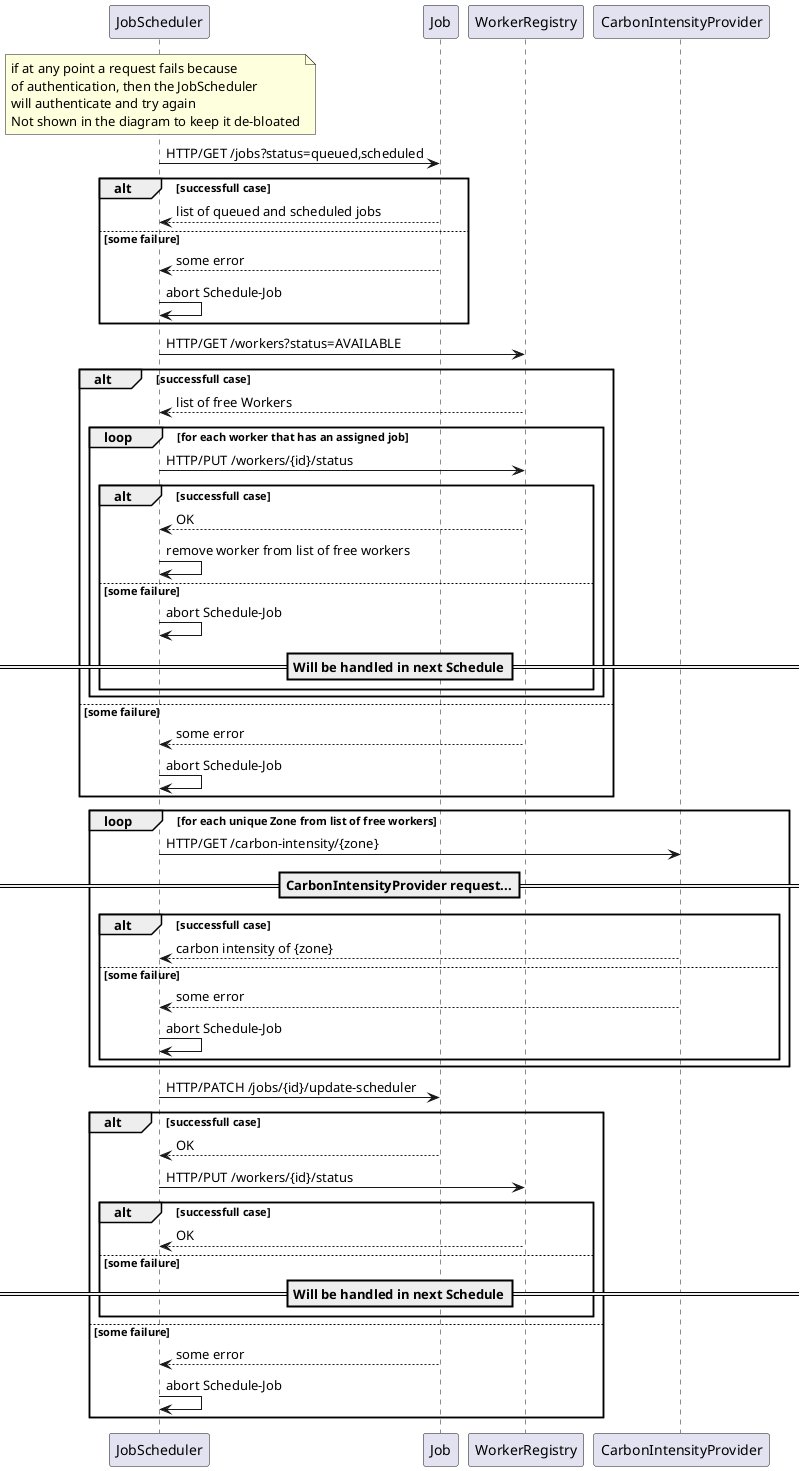 @startuml Schedule Job

note over JobScheduler : if at any point a request fails because \nof authentication, then the JobScheduler \nwill authenticate and try again \nNot shown in the diagram to keep it de-bloated

JobScheduler -> Job : HTTP/GET /jobs?status=queued,scheduled
alt successfull case
    Job --> JobScheduler : list of queued and scheduled jobs
else some failure
    Job --> JobScheduler : some error
    JobScheduler -> JobScheduler : abort Schedule-Job
end

JobScheduler -> WorkerRegistry : HTTP/GET /workers?status=AVAILABLE

alt successfull case
    WorkerRegistry --> JobScheduler : list of free Workers

    loop for each worker that has an assigned job
        JobScheduler -> WorkerRegistry : HTTP/PUT /workers/{id}/status
        alt successfull case
            WorkerRegistry --> JobScheduler : OK
            JobScheduler -> JobScheduler : remove worker from list of free workers
        else some failure
            JobScheduler -> JobScheduler : abort Schedule-Job
            ==Will be handled in next Schedule==
        end
    end

else some failure
    WorkerRegistry --> JobScheduler : some error
    JobScheduler -> JobScheduler : abort Schedule-Job
end

loop for each unique Zone from list of free workers
    JobScheduler -> CarbonIntensityProvider : HTTP/GET /carbon-intensity/{zone}

    ==CarbonIntensityProvider request...==

    alt successfull case
        CarbonIntensityProvider --> JobScheduler : carbon intensity of {zone}
    else some failure
        CarbonIntensityProvider --> JobScheduler : some error
        JobScheduler -> JobScheduler : abort Schedule-Job
    end
end

JobScheduler -> Job : HTTP/PATCH /jobs/{id}/update-scheduler

alt successfull case
    Job --> JobScheduler : OK


    JobScheduler -> WorkerRegistry : HTTP/PUT /workers/{id}/status
    alt successfull case
        WorkerRegistry --> JobScheduler : OK
    else some failure
        ==Will be handled in next Schedule==
    end
else some failure
    Job --> JobScheduler : some error
    JobScheduler -> JobScheduler : abort Schedule-Job
end
@enduml